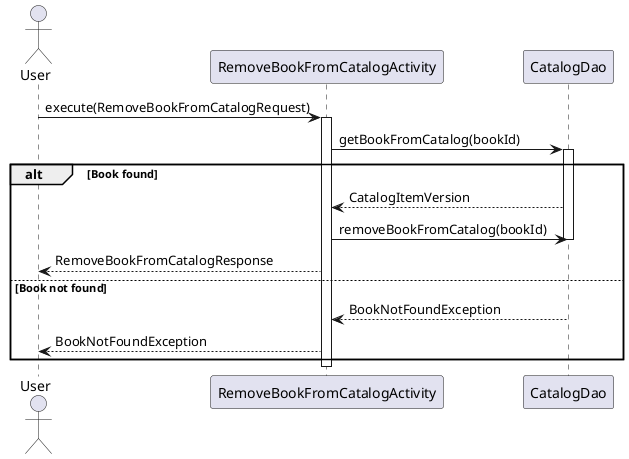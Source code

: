 PARTICIPANTS: use this file for creating the remove book from catalog diagram in mastery task 01
@startuml
actor User
User -> RemoveBookFromCatalogActivity : execute(RemoveBookFromCatalogRequest)
activate RemoveBookFromCatalogActivity

RemoveBookFromCatalogActivity -> CatalogDao : getBookFromCatalog(bookId)
activate CatalogDao

alt Book found
    CatalogDao --> RemoveBookFromCatalogActivity : CatalogItemVersion
    RemoveBookFromCatalogActivity -> CatalogDao : removeBookFromCatalog(bookId)
    deactivate CatalogDao
    RemoveBookFromCatalogActivity --> User : RemoveBookFromCatalogResponse
else Book not found
    CatalogDao --> RemoveBookFromCatalogActivity : BookNotFoundException
    deactivate CatalogDao
    RemoveBookFromCatalogActivity --> User : BookNotFoundException
end

deactivate RemoveBookFromCatalogActivity
@enduml
